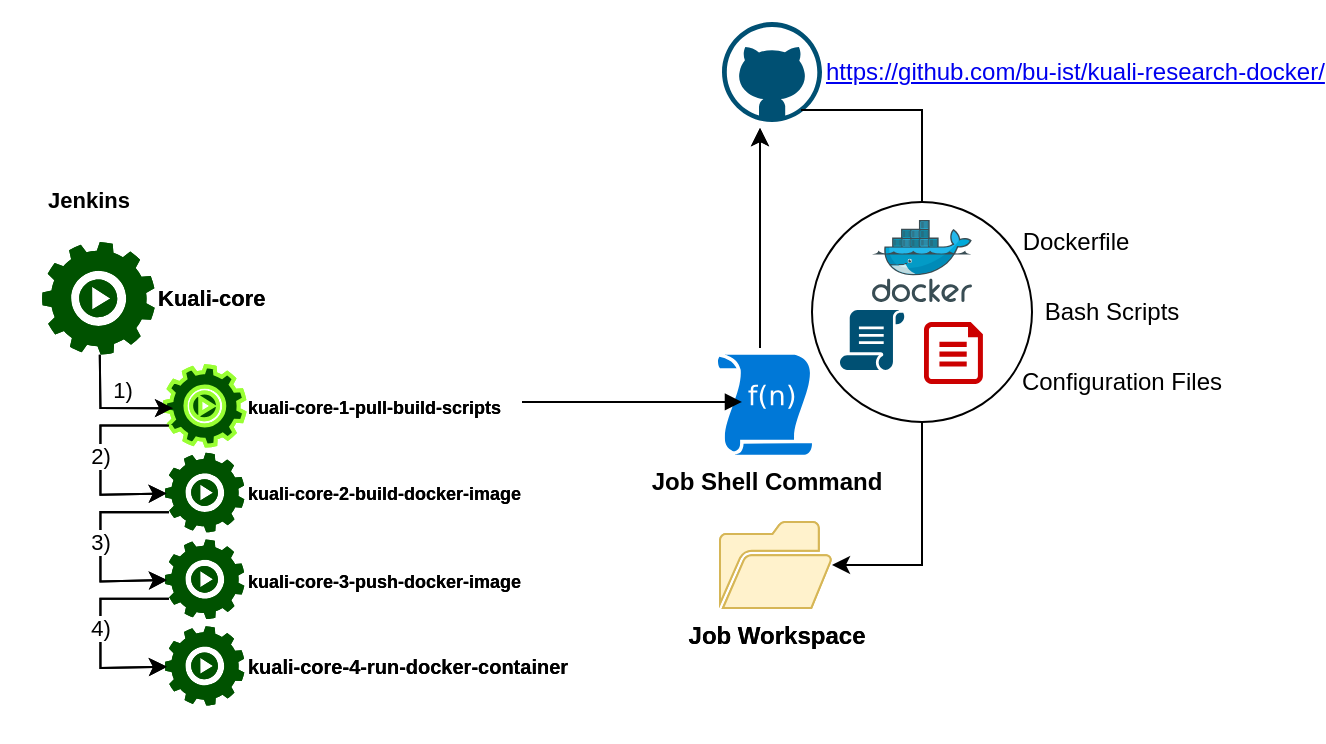 <mxfile version="12.8.5" type="device"><diagram id="CJeLZ7LrnSvnpNaJ6gqr" name="Page-1"><mxGraphModel dx="711" dy="357" grid="1" gridSize="10" guides="1" tooltips="1" connect="1" arrows="1" fold="1" page="1" pageScale="1" pageWidth="700" pageHeight="380" math="0" shadow="0"><root><mxCell id="0"/><mxCell id="1" parent="0"/><mxCell id="735K2wVYXRiOWstIVLj4-45" value="&lt;a href=&quot;https://github.com/bu-ist/kuali-research-docker/&quot;&gt;https://github.com/bu-ist/kuali-research-docker/&lt;/a&gt;" style="verticalLabelPosition=middle;html=1;verticalAlign=middle;align=left;strokeColor=none;fillColor=#005073;shape=mxgraph.azure.github_code;pointerEvents=1;labelPosition=right;" vertex="1" parent="1"><mxGeometry x="370" y="20" width="50" height="50" as="geometry"/></mxCell><mxCell id="735K2wVYXRiOWstIVLj4-47" value="" style="group" vertex="1" connectable="0" parent="1"><mxGeometry x="79.996" y="60" width="372.004" height="319.99" as="geometry"/></mxCell><mxCell id="735K2wVYXRiOWstIVLj4-22" value="" style="group" vertex="1" connectable="0" parent="735K2wVYXRiOWstIVLj4-47"><mxGeometry x="4.833" y="31.776" width="367.171" height="288.214" as="geometry"/></mxCell><mxCell id="735K2wVYXRiOWstIVLj4-48" value="" style="group" vertex="1" connectable="0" parent="735K2wVYXRiOWstIVLj4-22"><mxGeometry x="-54.83" y="38.22" width="422.001" height="249.994" as="geometry"/></mxCell><mxCell id="735K2wVYXRiOWstIVLj4-23" value="Kuali-core" style="aspect=fixed;strokeColor=none;shadow=0;align=left;verticalAlign=middle;fillColor=#005200;shape=mxgraph.gcp2.play_gear;rounded=0;fontFamily=Helvetica;fontSize=11;labelBorderColor=none;fontStyle=1;html=1;perimeterSpacing=0;labelPosition=right;verticalLabelPosition=middle;" vertex="1" parent="735K2wVYXRiOWstIVLj4-48"><mxGeometry width="56.331" height="56.331" as="geometry"/></mxCell><mxCell id="735K2wVYXRiOWstIVLj4-24" value="&lt;font style=&quot;font-size: 9px&quot;&gt;kuali-core-1-pull-build-scripts&lt;/font&gt;" style="aspect=fixed;strokeColor=#99FF33;shadow=0;align=left;verticalAlign=middle;fillColor=#005200;shape=mxgraph.gcp2.play_gear;rounded=0;fontFamily=Helvetica;fontSize=11;labelBorderColor=none;fontStyle=1;html=1;perimeterSpacing=0;labelPosition=right;verticalLabelPosition=middle;strokeWidth=2;" vertex="1" parent="735K2wVYXRiOWstIVLj4-48"><mxGeometry x="61.444" y="62.108" width="39.72" height="39.72" as="geometry"/></mxCell><mxCell id="735K2wVYXRiOWstIVLj4-25" value="&lt;font style=&quot;font-size: 9px&quot;&gt;kuali-core-2-build-docker-image&lt;/font&gt;" style="aspect=fixed;strokeColor=none;shadow=0;align=left;verticalAlign=middle;fillColor=#005200;shape=mxgraph.gcp2.play_gear;rounded=0;fontFamily=Helvetica;fontSize=11;labelBorderColor=none;fontStyle=1;html=1;perimeterSpacing=0;labelPosition=right;verticalLabelPosition=middle;" vertex="1" parent="735K2wVYXRiOWstIVLj4-48"><mxGeometry x="61.444" y="105.439" width="39.72" height="39.72" as="geometry"/></mxCell><mxCell id="735K2wVYXRiOWstIVLj4-26" value="&lt;font style=&quot;font-size: 9px&quot;&gt;kuali-core-3-push-docker-image&lt;/font&gt;" style="aspect=fixed;strokeColor=none;shadow=0;align=left;verticalAlign=middle;fillColor=#005200;shape=mxgraph.gcp2.play_gear;rounded=0;fontFamily=Helvetica;fontSize=11;labelBorderColor=none;fontStyle=1;html=1;perimeterSpacing=0;labelPosition=right;verticalLabelPosition=middle;" vertex="1" parent="735K2wVYXRiOWstIVLj4-48"><mxGeometry x="61.444" y="148.771" width="39.72" height="39.72" as="geometry"/></mxCell><mxCell id="735K2wVYXRiOWstIVLj4-27" value="&lt;font size=&quot;1&quot;&gt;kuali-core-4-run-docker-container&lt;/font&gt;" style="aspect=fixed;strokeColor=none;shadow=0;align=left;verticalAlign=middle;fillColor=#005200;shape=mxgraph.gcp2.play_gear;rounded=0;fontFamily=Helvetica;fontSize=11;labelBorderColor=none;fontStyle=1;html=1;perimeterSpacing=0;labelPosition=right;verticalLabelPosition=middle;" vertex="1" parent="735K2wVYXRiOWstIVLj4-48"><mxGeometry x="61.444" y="192.102" width="39.72" height="39.72" as="geometry"/></mxCell><mxCell id="735K2wVYXRiOWstIVLj4-28" value="" style="endArrow=classic;html=1;fontFamily=Helvetica;fontSize=11;exitX=0.513;exitY=1;exitDx=0;exitDy=0;exitPerimeter=0;entryX=0.104;entryY=0.528;entryDx=0;entryDy=0;entryPerimeter=0;rounded=0;" edge="1" parent="735K2wVYXRiOWstIVLj4-48" source="735K2wVYXRiOWstIVLj4-23" target="735K2wVYXRiOWstIVLj4-24"><mxGeometry width="50" height="50" relative="1" as="geometry"><mxPoint x="-83.556" y="177.658" as="sourcePoint"/><mxPoint x="29.222" y="116.272" as="targetPoint"/><Array as="points"><mxPoint x="29.222" y="83.052"/></Array></mxGeometry></mxCell><mxCell id="735K2wVYXRiOWstIVLj4-29" value="1)" style="text;html=1;align=center;verticalAlign=middle;resizable=0;points=[];labelBackgroundColor=#ffffff;fontSize=11;fontFamily=Helvetica;" vertex="1" connectable="0" parent="735K2wVYXRiOWstIVLj4-28"><mxGeometry x="0.76" relative="1" as="geometry"><mxPoint x="-18.44" y="-9.02" as="offset"/></mxGeometry></mxCell><mxCell id="735K2wVYXRiOWstIVLj4-30" value="" style="endArrow=classic;html=1;fontFamily=Helvetica;fontSize=11;exitX=0.046;exitY=0.855;exitDx=0;exitDy=0;exitPerimeter=0;rounded=0;entryX=0.024;entryY=0.51;entryDx=0;entryDy=0;entryPerimeter=0;" edge="1" parent="735K2wVYXRiOWstIVLj4-48" target="735K2wVYXRiOWstIVLj4-25"><mxGeometry width="50" height="50" relative="1" as="geometry"><mxPoint x="63.482" y="91.736" as="sourcePoint"/><mxPoint x="63.482" y="123.072" as="targetPoint"/><Array as="points"><mxPoint x="29.222" y="91.718"/><mxPoint x="29.222" y="126.383"/></Array></mxGeometry></mxCell><mxCell id="735K2wVYXRiOWstIVLj4-31" value="2)" style="text;html=1;align=center;verticalAlign=middle;resizable=0;points=[];labelBackgroundColor=#ffffff;fontSize=11;fontFamily=Helvetica;" vertex="1" connectable="0" parent="735K2wVYXRiOWstIVLj4-30"><mxGeometry x="-0.056" relative="1" as="geometry"><mxPoint y="1" as="offset"/></mxGeometry></mxCell><mxCell id="735K2wVYXRiOWstIVLj4-32" value="" style="endArrow=classic;html=1;fontFamily=Helvetica;fontSize=11;exitX=0.046;exitY=0.855;exitDx=0;exitDy=0;exitPerimeter=0;rounded=0;entryX=0.024;entryY=0.51;entryDx=0;entryDy=0;entryPerimeter=0;" edge="1" parent="735K2wVYXRiOWstIVLj4-48"><mxGeometry width="50" height="50" relative="1" as="geometry"><mxPoint x="63.482" y="135.067" as="sourcePoint"/><mxPoint x="62.508" y="169.028" as="targetPoint"/><Array as="points"><mxPoint x="29.222" y="135.049"/><mxPoint x="29.222" y="169.714"/></Array></mxGeometry></mxCell><mxCell id="735K2wVYXRiOWstIVLj4-33" value="3)" style="text;html=1;align=center;verticalAlign=middle;resizable=0;points=[];labelBackgroundColor=#ffffff;fontSize=11;fontFamily=Helvetica;" vertex="1" connectable="0" parent="735K2wVYXRiOWstIVLj4-32"><mxGeometry x="-0.065" relative="1" as="geometry"><mxPoint y="1" as="offset"/></mxGeometry></mxCell><mxCell id="735K2wVYXRiOWstIVLj4-34" value="" style="endArrow=classic;html=1;fontFamily=Helvetica;fontSize=11;exitX=0.046;exitY=0.855;exitDx=0;exitDy=0;exitPerimeter=0;rounded=0;entryX=0.024;entryY=0.51;entryDx=0;entryDy=0;entryPerimeter=0;" edge="1" parent="735K2wVYXRiOWstIVLj4-48"><mxGeometry width="50" height="50" relative="1" as="geometry"><mxPoint x="63.482" y="178.398" as="sourcePoint"/><mxPoint x="62.508" y="212.359" as="targetPoint"/><Array as="points"><mxPoint x="29.222" y="178.38"/><mxPoint x="29.222" y="213.045"/></Array></mxGeometry></mxCell><mxCell id="735K2wVYXRiOWstIVLj4-35" value="4)" style="text;html=1;align=center;verticalAlign=middle;resizable=0;points=[];labelBackgroundColor=#ffffff;fontSize=11;fontFamily=Helvetica;" vertex="1" connectable="0" parent="735K2wVYXRiOWstIVLj4-34"><mxGeometry x="-0.065" relative="1" as="geometry"><mxPoint y="1" as="offset"/></mxGeometry></mxCell><mxCell id="735K2wVYXRiOWstIVLj4-77" value="&lt;font style=&quot;font-size: 11px&quot;&gt;&lt;b&gt;Jenkins&lt;/b&gt;&lt;/font&gt;" style="shape=image;html=1;verticalAlign=top;verticalLabelPosition=bottom;labelBackgroundColor=#ffffff;imageAspect=0;aspect=fixed;image=https://cdn4.iconfinder.com/data/icons/logos-brands-5/24/jenkins-128.png;fontFamily=Helvetica;fontSize=9;align=center;imageBackground=none;imageBorder=none;strokeWidth=2;" vertex="1" parent="735K2wVYXRiOWstIVLj4-48"><mxGeometry x="-19.999" y="-119.996" width="86" height="86" as="geometry"/></mxCell><mxCell id="735K2wVYXRiOWstIVLj4-78" value="" style="group" vertex="1" connectable="0" parent="735K2wVYXRiOWstIVLj4-48"><mxGeometry x="49.997" y="-69.996" width="372.004" height="319.99" as="geometry"/></mxCell><mxCell id="735K2wVYXRiOWstIVLj4-79" value="" style="group" vertex="1" connectable="0" parent="735K2wVYXRiOWstIVLj4-78"><mxGeometry x="4.833" y="31.776" width="367.171" height="288.214" as="geometry"/></mxCell><mxCell id="735K2wVYXRiOWstIVLj4-80" value="" style="group" vertex="1" connectable="0" parent="735K2wVYXRiOWstIVLj4-79"><mxGeometry x="-54.83" y="38.22" width="101.165" height="231.822" as="geometry"/></mxCell><mxCell id="735K2wVYXRiOWstIVLj4-81" value="Kuali-core" style="aspect=fixed;strokeColor=none;shadow=0;align=left;verticalAlign=middle;fillColor=#005200;shape=mxgraph.gcp2.play_gear;rounded=0;fontFamily=Helvetica;fontSize=11;labelBorderColor=none;fontStyle=1;html=1;perimeterSpacing=0;labelPosition=right;verticalLabelPosition=middle;" vertex="1" parent="735K2wVYXRiOWstIVLj4-80"><mxGeometry width="56.331" height="56.331" as="geometry"/></mxCell><mxCell id="735K2wVYXRiOWstIVLj4-82" value="&lt;font style=&quot;font-size: 9px&quot;&gt;kuali-core-1-pull-build-scripts&lt;/font&gt;" style="aspect=fixed;strokeColor=#99FF33;shadow=0;align=left;verticalAlign=middle;fillColor=#005200;shape=mxgraph.gcp2.play_gear;rounded=0;fontFamily=Helvetica;fontSize=11;labelBorderColor=none;fontStyle=1;html=1;perimeterSpacing=0;labelPosition=right;verticalLabelPosition=middle;strokeWidth=2;" vertex="1" parent="735K2wVYXRiOWstIVLj4-80"><mxGeometry x="61.444" y="62.108" width="39.72" height="39.72" as="geometry"/></mxCell><mxCell id="735K2wVYXRiOWstIVLj4-83" value="&lt;font style=&quot;font-size: 9px&quot;&gt;kuali-core-2-build-docker-image&lt;/font&gt;" style="aspect=fixed;strokeColor=none;shadow=0;align=left;verticalAlign=middle;fillColor=#005200;shape=mxgraph.gcp2.play_gear;rounded=0;fontFamily=Helvetica;fontSize=11;labelBorderColor=none;fontStyle=1;html=1;perimeterSpacing=0;labelPosition=right;verticalLabelPosition=middle;" vertex="1" parent="735K2wVYXRiOWstIVLj4-80"><mxGeometry x="61.444" y="105.439" width="39.72" height="39.72" as="geometry"/></mxCell><mxCell id="735K2wVYXRiOWstIVLj4-84" value="&lt;font style=&quot;font-size: 9px&quot;&gt;kuali-core-3-push-docker-image&lt;/font&gt;" style="aspect=fixed;strokeColor=none;shadow=0;align=left;verticalAlign=middle;fillColor=#005200;shape=mxgraph.gcp2.play_gear;rounded=0;fontFamily=Helvetica;fontSize=11;labelBorderColor=none;fontStyle=1;html=1;perimeterSpacing=0;labelPosition=right;verticalLabelPosition=middle;" vertex="1" parent="735K2wVYXRiOWstIVLj4-80"><mxGeometry x="61.444" y="148.771" width="39.72" height="39.72" as="geometry"/></mxCell><mxCell id="735K2wVYXRiOWstIVLj4-85" value="&lt;font size=&quot;1&quot;&gt;kuali-core-4-run-docker-container&lt;/font&gt;" style="aspect=fixed;strokeColor=none;shadow=0;align=left;verticalAlign=middle;fillColor=#005200;shape=mxgraph.gcp2.play_gear;rounded=0;fontFamily=Helvetica;fontSize=11;labelBorderColor=none;fontStyle=1;html=1;perimeterSpacing=0;labelPosition=right;verticalLabelPosition=middle;" vertex="1" parent="735K2wVYXRiOWstIVLj4-80"><mxGeometry x="61.444" y="192.102" width="39.72" height="39.72" as="geometry"/></mxCell><mxCell id="735K2wVYXRiOWstIVLj4-86" value="" style="endArrow=classic;html=1;fontFamily=Helvetica;fontSize=11;exitX=0.513;exitY=1;exitDx=0;exitDy=0;exitPerimeter=0;entryX=0.104;entryY=0.528;entryDx=0;entryDy=0;entryPerimeter=0;rounded=0;" edge="1" parent="735K2wVYXRiOWstIVLj4-80" source="735K2wVYXRiOWstIVLj4-81" target="735K2wVYXRiOWstIVLj4-82"><mxGeometry width="50" height="50" relative="1" as="geometry"><mxPoint x="-83.556" y="177.658" as="sourcePoint"/><mxPoint x="29.222" y="116.272" as="targetPoint"/><Array as="points"><mxPoint x="29.222" y="83.052"/></Array></mxGeometry></mxCell><mxCell id="735K2wVYXRiOWstIVLj4-87" value="1)" style="text;html=1;align=center;verticalAlign=middle;resizable=0;points=[];labelBackgroundColor=#ffffff;fontSize=11;fontFamily=Helvetica;" vertex="1" connectable="0" parent="735K2wVYXRiOWstIVLj4-86"><mxGeometry x="0.76" relative="1" as="geometry"><mxPoint x="-18.44" y="-9.02" as="offset"/></mxGeometry></mxCell><mxCell id="735K2wVYXRiOWstIVLj4-88" value="" style="endArrow=classic;html=1;fontFamily=Helvetica;fontSize=11;exitX=0.046;exitY=0.855;exitDx=0;exitDy=0;exitPerimeter=0;rounded=0;entryX=0.024;entryY=0.51;entryDx=0;entryDy=0;entryPerimeter=0;" edge="1" parent="735K2wVYXRiOWstIVLj4-80" target="735K2wVYXRiOWstIVLj4-83"><mxGeometry width="50" height="50" relative="1" as="geometry"><mxPoint x="63.482" y="91.736" as="sourcePoint"/><mxPoint x="63.482" y="123.072" as="targetPoint"/><Array as="points"><mxPoint x="29.222" y="91.718"/><mxPoint x="29.222" y="126.383"/></Array></mxGeometry></mxCell><mxCell id="735K2wVYXRiOWstIVLj4-89" value="2)" style="text;html=1;align=center;verticalAlign=middle;resizable=0;points=[];labelBackgroundColor=#ffffff;fontSize=11;fontFamily=Helvetica;" vertex="1" connectable="0" parent="735K2wVYXRiOWstIVLj4-88"><mxGeometry x="-0.056" relative="1" as="geometry"><mxPoint y="1" as="offset"/></mxGeometry></mxCell><mxCell id="735K2wVYXRiOWstIVLj4-90" value="" style="endArrow=classic;html=1;fontFamily=Helvetica;fontSize=11;exitX=0.046;exitY=0.855;exitDx=0;exitDy=0;exitPerimeter=0;rounded=0;entryX=0.024;entryY=0.51;entryDx=0;entryDy=0;entryPerimeter=0;" edge="1" parent="735K2wVYXRiOWstIVLj4-80"><mxGeometry width="50" height="50" relative="1" as="geometry"><mxPoint x="63.482" y="135.067" as="sourcePoint"/><mxPoint x="62.508" y="169.028" as="targetPoint"/><Array as="points"><mxPoint x="29.222" y="135.049"/><mxPoint x="29.222" y="169.714"/></Array></mxGeometry></mxCell><mxCell id="735K2wVYXRiOWstIVLj4-91" value="3)" style="text;html=1;align=center;verticalAlign=middle;resizable=0;points=[];labelBackgroundColor=#ffffff;fontSize=11;fontFamily=Helvetica;" vertex="1" connectable="0" parent="735K2wVYXRiOWstIVLj4-90"><mxGeometry x="-0.065" relative="1" as="geometry"><mxPoint y="1" as="offset"/></mxGeometry></mxCell><mxCell id="735K2wVYXRiOWstIVLj4-92" value="" style="endArrow=classic;html=1;fontFamily=Helvetica;fontSize=11;exitX=0.046;exitY=0.855;exitDx=0;exitDy=0;exitPerimeter=0;rounded=0;entryX=0.024;entryY=0.51;entryDx=0;entryDy=0;entryPerimeter=0;" edge="1" parent="735K2wVYXRiOWstIVLj4-80"><mxGeometry width="50" height="50" relative="1" as="geometry"><mxPoint x="63.482" y="178.398" as="sourcePoint"/><mxPoint x="62.508" y="212.359" as="targetPoint"/><Array as="points"><mxPoint x="29.222" y="178.38"/><mxPoint x="29.222" y="213.045"/></Array></mxGeometry></mxCell><mxCell id="735K2wVYXRiOWstIVLj4-93" value="4)" style="text;html=1;align=center;verticalAlign=middle;resizable=0;points=[];labelBackgroundColor=#ffffff;fontSize=11;fontFamily=Helvetica;" vertex="1" connectable="0" parent="735K2wVYXRiOWstIVLj4-92"><mxGeometry x="-0.065" relative="1" as="geometry"><mxPoint y="1" as="offset"/></mxGeometry></mxCell><mxCell id="735K2wVYXRiOWstIVLj4-94" value="&lt;b&gt;Job Shell Command&lt;/b&gt;" style="aspect=fixed;pointerEvents=1;shadow=0;dashed=0;html=1;strokeColor=none;labelPosition=center;verticalLabelPosition=bottom;verticalAlign=top;align=center;shape=mxgraph.mscae.enterprise.udf_function;fillColor=#0078D7;" vertex="1" parent="735K2wVYXRiOWstIVLj4-79"><mxGeometry x="283.171" y="94.554" width="47" height="50" as="geometry"/></mxCell><mxCell id="735K2wVYXRiOWstIVLj4-95" value="&lt;b&gt;Job Workspace&lt;/b&gt;" style="pointerEvents=1;shadow=0;dashed=0;html=1;strokeColor=#d6b656;fillColor=#fff2cc;labelPosition=center;verticalLabelPosition=bottom;verticalAlign=top;outlineConnect=0;align=center;shape=mxgraph.office.concepts.folder_open;" vertex="1" parent="735K2wVYXRiOWstIVLj4-79"><mxGeometry x="284.171" y="178.224" width="56" height="43" as="geometry"/></mxCell><mxCell id="735K2wVYXRiOWstIVLj4-96" value="" style="endArrow=classic;html=1;" edge="1" parent="735K2wVYXRiOWstIVLj4-78"><mxGeometry width="50" height="50" relative="1" as="geometry"><mxPoint x="309.004" y="123" as="sourcePoint"/><mxPoint x="309.004" y="13" as="targetPoint"/></mxGeometry></mxCell><mxCell id="735K2wVYXRiOWstIVLj4-41" value="&lt;b&gt;Job Workspace&lt;/b&gt;" style="pointerEvents=1;shadow=0;dashed=0;html=1;strokeColor=#d6b656;fillColor=#fff2cc;labelPosition=center;verticalLabelPosition=bottom;verticalAlign=top;outlineConnect=0;align=center;shape=mxgraph.office.concepts.folder_open;" vertex="1" parent="735K2wVYXRiOWstIVLj4-22"><mxGeometry x="284.171" y="178.224" width="56" height="43" as="geometry"/></mxCell><mxCell id="735K2wVYXRiOWstIVLj4-56" value="" style="endArrow=classic;html=1;" edge="1" parent="735K2wVYXRiOWstIVLj4-47"><mxGeometry width="50" height="50" relative="1" as="geometry"><mxPoint x="309.004" y="123" as="sourcePoint"/><mxPoint x="309.004" y="13" as="targetPoint"/></mxGeometry></mxCell><mxCell id="735K2wVYXRiOWstIVLj4-46" value="&lt;font style=&quot;font-size: 11px&quot;&gt;&lt;b&gt;Jenkins&lt;/b&gt;&lt;/font&gt;" style="shape=image;html=1;verticalAlign=top;verticalLabelPosition=bottom;labelBackgroundColor=#ffffff;imageAspect=0;aspect=fixed;image=https://cdn4.iconfinder.com/data/icons/logos-brands-5/24/jenkins-128.png;fontFamily=Helvetica;fontSize=9;align=center;imageBackground=none;imageBorder=none;strokeWidth=2;" vertex="1" parent="1"><mxGeometry x="10" y="10.0" width="86" height="86" as="geometry"/></mxCell><mxCell id="735K2wVYXRiOWstIVLj4-51" style="edgeStyle=orthogonalEdgeStyle;rounded=0;orthogonalLoop=1;jettySize=auto;html=1;startArrow=block;startFill=1;endArrow=none;endFill=0;exitX=0.255;exitY=0.473;exitDx=0;exitDy=0;exitPerimeter=0;" edge="1" parent="1" source="735K2wVYXRiOWstIVLj4-94"><mxGeometry relative="1" as="geometry"><mxPoint x="270" y="210" as="targetPoint"/><mxPoint x="357" y="210" as="sourcePoint"/><Array as="points"/></mxGeometry></mxCell><mxCell id="735K2wVYXRiOWstIVLj4-57" value="" style="endArrow=none;html=1;edgeStyle=elbowEdgeStyle;rounded=0;endFill=0;startArrow=classic;startFill=1;entryX=0.79;entryY=0.88;entryDx=0;entryDy=0;entryPerimeter=0;" edge="1" parent="1" source="735K2wVYXRiOWstIVLj4-41" target="735K2wVYXRiOWstIVLj4-45"><mxGeometry width="50" height="50" relative="1" as="geometry"><mxPoint x="470" y="160" as="sourcePoint"/><mxPoint x="410" y="110" as="targetPoint"/><Array as="points"><mxPoint x="470" y="100"/><mxPoint x="470" y="120"/><mxPoint x="440" y="70"/><mxPoint x="410" y="110"/><mxPoint x="403" y="90"/></Array></mxGeometry></mxCell><mxCell id="735K2wVYXRiOWstIVLj4-73" value="" style="group" vertex="1" connectable="0" parent="1"><mxGeometry x="415" y="110" width="110" height="110" as="geometry"/></mxCell><mxCell id="735K2wVYXRiOWstIVLj4-72" value="" style="ellipse;whiteSpace=wrap;html=1;aspect=fixed;labelBackgroundColor=none;strokeColor=#000000;strokeWidth=1;fillColor=#FFFFFF;" vertex="1" parent="735K2wVYXRiOWstIVLj4-73"><mxGeometry width="110" height="110" as="geometry"/></mxCell><mxCell id="735K2wVYXRiOWstIVLj4-49" value="" style="pointerEvents=1;shadow=0;dashed=0;html=1;strokeColor=none;fillColor=#005073;labelPosition=center;verticalLabelPosition=bottom;verticalAlign=top;outlineConnect=0;align=center;shape=mxgraph.office.concepts.script;aspect=fixed;" vertex="1" parent="735K2wVYXRiOWstIVLj4-73"><mxGeometry x="14" y="54" width="32.45" height="30" as="geometry"/></mxCell><mxCell id="735K2wVYXRiOWstIVLj4-68" value="" style="aspect=fixed;html=1;points=[];align=center;image;fontSize=12;image=img/lib/mscae/Docker.svg;labelBackgroundColor=none;strokeColor=#99FF33;strokeWidth=2;fillColor=#005073;" vertex="1" parent="735K2wVYXRiOWstIVLj4-73"><mxGeometry x="30" y="9" width="50" height="41" as="geometry"/></mxCell><mxCell id="735K2wVYXRiOWstIVLj4-69" value="" style="verticalLabelPosition=bottom;html=1;verticalAlign=top;align=center;strokeColor=none;fillColor=#CC0000;shape=mxgraph.azure.cloud_services_configuration_file;pointerEvents=1;labelBackgroundColor=none;aspect=fixed;" vertex="1" parent="735K2wVYXRiOWstIVLj4-73"><mxGeometry x="56" y="60" width="29.45" height="31" as="geometry"/></mxCell><mxCell id="735K2wVYXRiOWstIVLj4-74" value="Dockerfile" style="text;html=1;strokeColor=none;fillColor=none;align=center;verticalAlign=middle;whiteSpace=wrap;rounded=0;labelBackgroundColor=none;" vertex="1" parent="1"><mxGeometry x="517" y="120" width="60" height="20" as="geometry"/></mxCell><mxCell id="735K2wVYXRiOWstIVLj4-75" value="Bash Scripts" style="text;html=1;strokeColor=none;fillColor=none;align=center;verticalAlign=middle;whiteSpace=wrap;rounded=0;labelBackgroundColor=none;" vertex="1" parent="1"><mxGeometry x="525" y="155" width="80" height="20" as="geometry"/></mxCell><mxCell id="735K2wVYXRiOWstIVLj4-76" value="Configuration Files" style="text;html=1;strokeColor=none;fillColor=none;align=center;verticalAlign=middle;whiteSpace=wrap;rounded=0;labelBackgroundColor=none;" vertex="1" parent="1"><mxGeometry x="515" y="190" width="110" height="20" as="geometry"/></mxCell></root></mxGraphModel></diagram></mxfile>